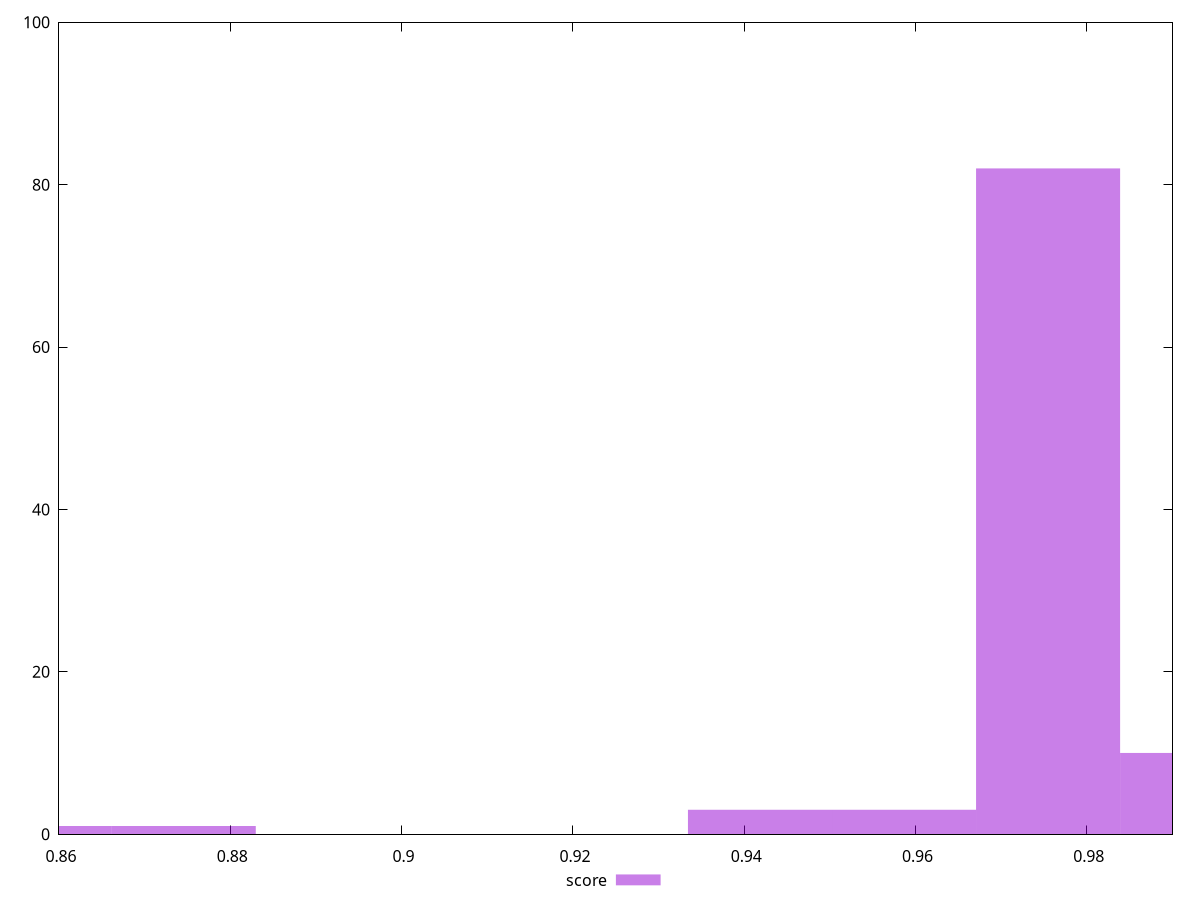 reset

$score <<EOF
0.8745641999445837 1
0.8577456576379571 1
0.9754754537843433 82
0.9586569114777167 3
0.9418383691710901 3
0.9922939960909699 10
EOF

set key outside below
set boxwidth 0.01681854230662661
set xrange [0.86:0.99]
set yrange [0:100]
set trange [0:100]
set style fill transparent solid 0.5 noborder
set terminal svg size 640, 490 enhanced background rgb 'white'
set output "report_00026_2021-02-22T21:38:55.199Z/bootup-time/samples/pages/score/histogram.svg"

plot $score title "score" with boxes

reset
